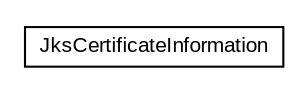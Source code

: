#!/usr/local/bin/dot
#
# Class diagram 
# Generated by UMLGraph version R5_6-24-gf6e263 (http://www.umlgraph.org/)
#

digraph G {
	edge [fontname="arial",fontsize=10,labelfontname="arial",labelfontsize=10];
	node [fontname="arial",fontsize=10,shape=plaintext];
	nodesep=0.25;
	ranksep=0.5;
	// eu.europa.esig.dss.cookbook.sources.JksCertificateInformation
	c99667 [label=<<table title="eu.europa.esig.dss.cookbook.sources.JksCertificateInformation" border="0" cellborder="1" cellspacing="0" cellpadding="2" port="p" href="./JksCertificateInformation.html">
		<tr><td><table border="0" cellspacing="0" cellpadding="1">
<tr><td align="center" balign="center"> JksCertificateInformation </td></tr>
		</table></td></tr>
		</table>>, URL="./JksCertificateInformation.html", fontname="arial", fontcolor="black", fontsize=10.0];
}

